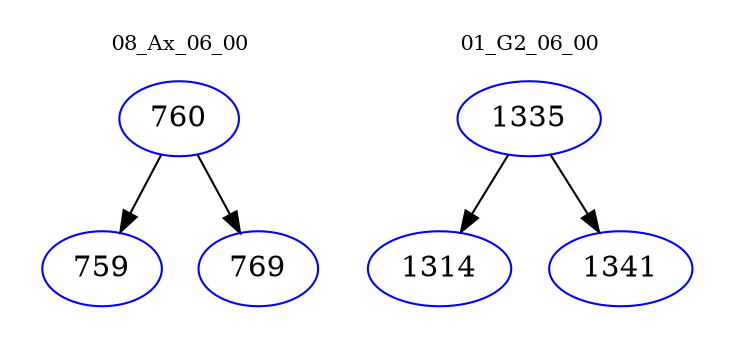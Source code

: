 digraph{
subgraph cluster_0 {
color = white
label = "08_Ax_06_00";
fontsize=10;
T0_760 [label="760", color="blue"]
T0_760 -> T0_759 [color="black"]
T0_759 [label="759", color="blue"]
T0_760 -> T0_769 [color="black"]
T0_769 [label="769", color="blue"]
}
subgraph cluster_1 {
color = white
label = "01_G2_06_00";
fontsize=10;
T1_1335 [label="1335", color="blue"]
T1_1335 -> T1_1314 [color="black"]
T1_1314 [label="1314", color="blue"]
T1_1335 -> T1_1341 [color="black"]
T1_1341 [label="1341", color="blue"]
}
}
